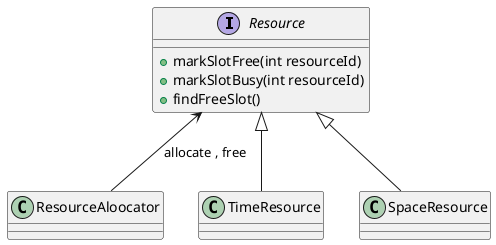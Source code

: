 @startuml OCP
interface Resource  
class ResourceAloocator 
class TimeResource
class SpaceResource
Resource : + markSlotFree(int resourceId)   
Resource : + markSlotBusy(int resourceId)
Resource : + findFreeSlot()

Resource <|-- TimeResource
Resource <|-- SpaceResource

Resource  <-- ResourceAloocator : allocate , free

@enduml